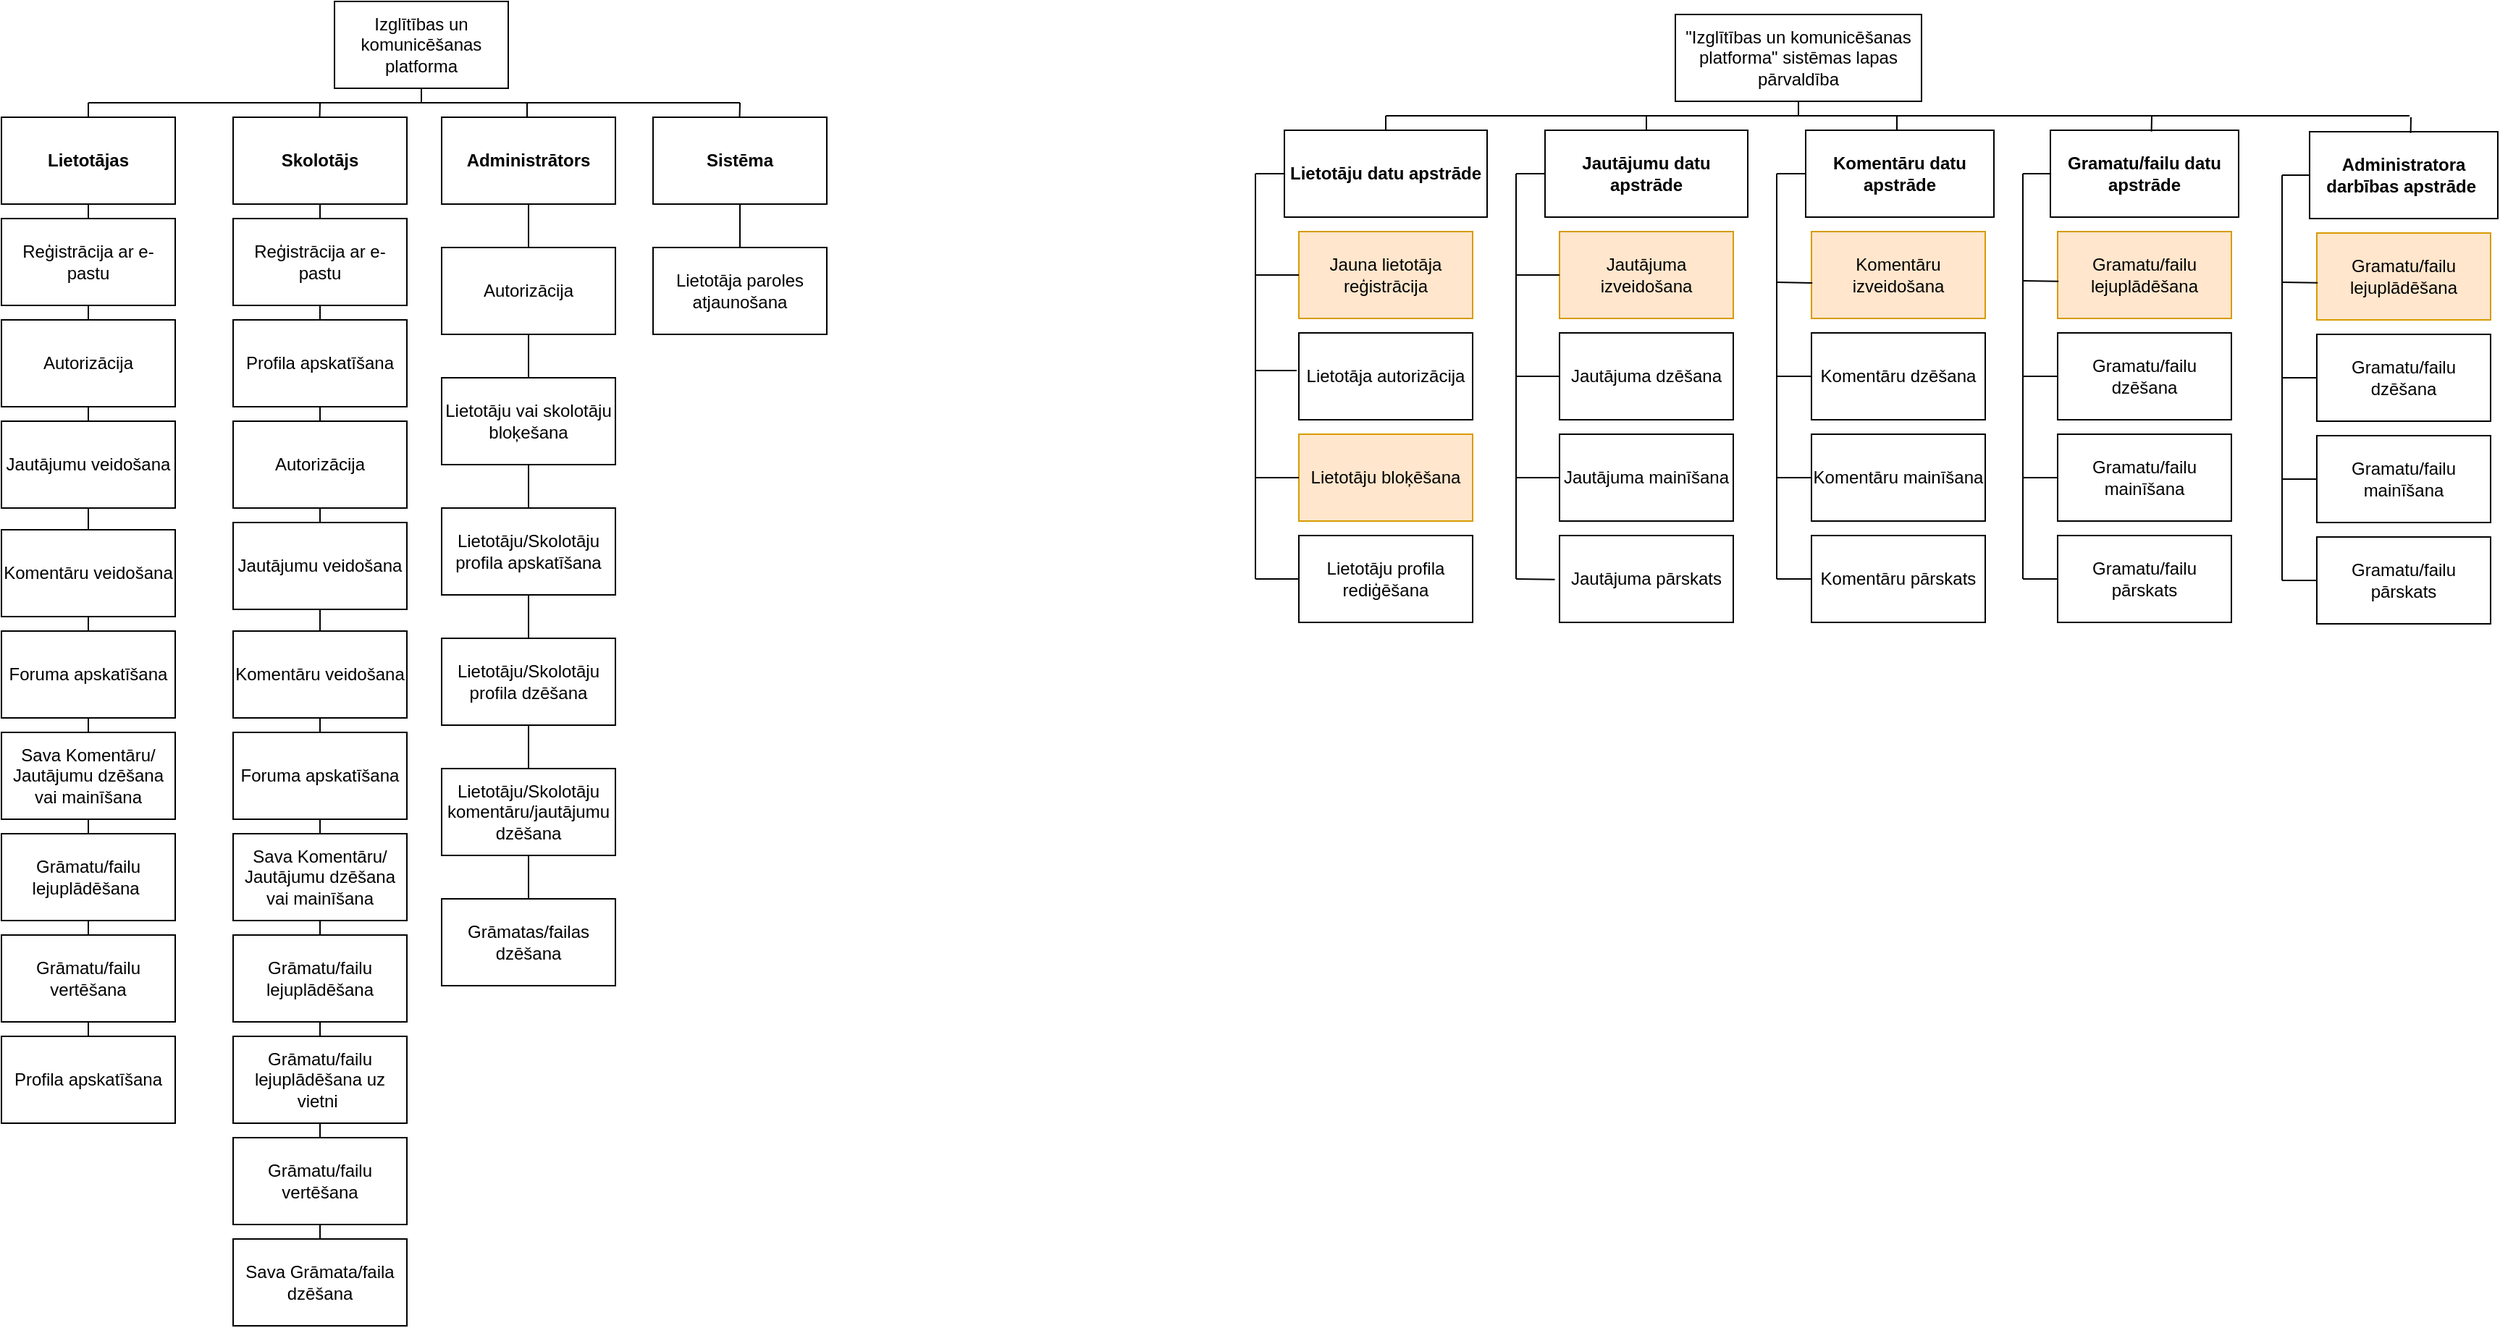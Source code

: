 <mxfile version="24.4.8" type="github">
  <diagram name="Страница — 1" id="7GDDD2YCe5ZTX53e23Cu">
    <mxGraphModel dx="1633" dy="758" grid="0" gridSize="10" guides="1" tooltips="1" connect="1" arrows="1" fold="1" page="1" pageScale="1" pageWidth="827" pageHeight="1169" math="0" shadow="0">
      <root>
        <mxCell id="0" />
        <mxCell id="1" parent="0" />
        <mxCell id="TRxBmE7X3QAa20zUCKPi-1" value="Izglītības un komunicēšanas platforma" style="rounded=0;whiteSpace=wrap;html=1;" parent="1" vertex="1">
          <mxGeometry x="280" y="100" width="120" height="60" as="geometry" />
        </mxCell>
        <mxCell id="TRxBmE7X3QAa20zUCKPi-2" value="&lt;b&gt;Lietotājas&lt;/b&gt;" style="rounded=0;whiteSpace=wrap;html=1;" parent="1" vertex="1">
          <mxGeometry x="50" y="180" width="120" height="60" as="geometry" />
        </mxCell>
        <mxCell id="TRxBmE7X3QAa20zUCKPi-3" value="&lt;b&gt;Skolotājs&lt;/b&gt;" style="rounded=0;whiteSpace=wrap;html=1;" parent="1" vertex="1">
          <mxGeometry x="210" y="180" width="120" height="60" as="geometry" />
        </mxCell>
        <mxCell id="TRxBmE7X3QAa20zUCKPi-4" value="&lt;b&gt;Administrātors&lt;/b&gt;" style="rounded=0;whiteSpace=wrap;html=1;" parent="1" vertex="1">
          <mxGeometry x="354" y="180" width="120" height="60" as="geometry" />
        </mxCell>
        <mxCell id="TRxBmE7X3QAa20zUCKPi-6" value="" style="endArrow=none;html=1;rounded=0;" parent="1" edge="1">
          <mxGeometry width="50" height="50" relative="1" as="geometry">
            <mxPoint x="110" y="170" as="sourcePoint" />
            <mxPoint x="560" y="170" as="targetPoint" />
          </mxGeometry>
        </mxCell>
        <mxCell id="TRxBmE7X3QAa20zUCKPi-7" value="&lt;b&gt;Sistēma&lt;/b&gt;" style="rounded=0;whiteSpace=wrap;html=1;" parent="1" vertex="1">
          <mxGeometry x="500" y="180" width="120" height="60" as="geometry" />
        </mxCell>
        <mxCell id="TRxBmE7X3QAa20zUCKPi-9" value="" style="endArrow=none;html=1;rounded=0;exitX=0.5;exitY=1;exitDx=0;exitDy=0;" parent="1" source="TRxBmE7X3QAa20zUCKPi-1" edge="1">
          <mxGeometry width="50" height="50" relative="1" as="geometry">
            <mxPoint x="430" y="80" as="sourcePoint" />
            <mxPoint x="340" y="170" as="targetPoint" />
          </mxGeometry>
        </mxCell>
        <mxCell id="TRxBmE7X3QAa20zUCKPi-10" value="" style="endArrow=none;html=1;rounded=0;exitX=0.5;exitY=0;exitDx=0;exitDy=0;" parent="1" source="TRxBmE7X3QAa20zUCKPi-2" edge="1">
          <mxGeometry width="50" height="50" relative="1" as="geometry">
            <mxPoint x="350" y="140" as="sourcePoint" />
            <mxPoint x="110" y="170" as="targetPoint" />
          </mxGeometry>
        </mxCell>
        <mxCell id="TRxBmE7X3QAa20zUCKPi-11" value="" style="endArrow=none;html=1;rounded=0;exitX=0.5;exitY=0;exitDx=0;exitDy=0;" parent="1" edge="1">
          <mxGeometry width="50" height="50" relative="1" as="geometry">
            <mxPoint x="413" y="180" as="sourcePoint" />
            <mxPoint x="413" y="170" as="targetPoint" />
          </mxGeometry>
        </mxCell>
        <mxCell id="TRxBmE7X3QAa20zUCKPi-12" value="" style="endArrow=none;html=1;rounded=0;exitX=0.5;exitY=0;exitDx=0;exitDy=0;" parent="1" edge="1">
          <mxGeometry width="50" height="50" relative="1" as="geometry">
            <mxPoint x="269.76" y="180" as="sourcePoint" />
            <mxPoint x="270" y="170" as="targetPoint" />
          </mxGeometry>
        </mxCell>
        <mxCell id="TRxBmE7X3QAa20zUCKPi-13" value="" style="endArrow=none;html=1;rounded=0;exitX=0.5;exitY=0;exitDx=0;exitDy=0;" parent="1" edge="1">
          <mxGeometry width="50" height="50" relative="1" as="geometry">
            <mxPoint x="559.76" y="180" as="sourcePoint" />
            <mxPoint x="560" y="170" as="targetPoint" />
          </mxGeometry>
        </mxCell>
        <mxCell id="TRxBmE7X3QAa20zUCKPi-14" value="Reģistrācija ar e-pastu" style="rounded=0;whiteSpace=wrap;html=1;" parent="1" vertex="1">
          <mxGeometry x="50" y="250" width="120" height="60" as="geometry" />
        </mxCell>
        <mxCell id="TRxBmE7X3QAa20zUCKPi-15" value="" style="endArrow=none;html=1;rounded=0;exitX=0.5;exitY=0;exitDx=0;exitDy=0;" parent="1" source="TRxBmE7X3QAa20zUCKPi-14" edge="1">
          <mxGeometry width="50" height="50" relative="1" as="geometry">
            <mxPoint x="350" y="230" as="sourcePoint" />
            <mxPoint x="110" y="240" as="targetPoint" />
          </mxGeometry>
        </mxCell>
        <mxCell id="TRxBmE7X3QAa20zUCKPi-16" value="Autorizācija" style="rounded=0;whiteSpace=wrap;html=1;" parent="1" vertex="1">
          <mxGeometry x="50" y="320" width="120" height="60" as="geometry" />
        </mxCell>
        <mxCell id="TRxBmE7X3QAa20zUCKPi-17" value="" style="endArrow=none;html=1;rounded=0;exitX=0.5;exitY=0;exitDx=0;exitDy=0;" parent="1" source="TRxBmE7X3QAa20zUCKPi-16" edge="1">
          <mxGeometry width="50" height="50" relative="1" as="geometry">
            <mxPoint x="350" y="300" as="sourcePoint" />
            <mxPoint x="110" y="310" as="targetPoint" />
          </mxGeometry>
        </mxCell>
        <mxCell id="TRxBmE7X3QAa20zUCKPi-18" value="Jautājumu veidošana" style="rounded=0;whiteSpace=wrap;html=1;" parent="1" vertex="1">
          <mxGeometry x="50" y="390" width="120" height="60" as="geometry" />
        </mxCell>
        <mxCell id="TRxBmE7X3QAa20zUCKPi-19" value="" style="endArrow=none;html=1;rounded=0;exitX=0.5;exitY=0;exitDx=0;exitDy=0;" parent="1" source="TRxBmE7X3QAa20zUCKPi-18" edge="1">
          <mxGeometry width="50" height="50" relative="1" as="geometry">
            <mxPoint x="350" y="370" as="sourcePoint" />
            <mxPoint x="110" y="380" as="targetPoint" />
          </mxGeometry>
        </mxCell>
        <mxCell id="TRxBmE7X3QAa20zUCKPi-20" value="Reģistrācija ar e-pastu" style="rounded=0;whiteSpace=wrap;html=1;" parent="1" vertex="1">
          <mxGeometry x="210" y="250" width="120" height="60" as="geometry" />
        </mxCell>
        <mxCell id="TRxBmE7X3QAa20zUCKPi-21" value="" style="endArrow=none;html=1;rounded=0;exitX=0.5;exitY=0;exitDx=0;exitDy=0;" parent="1" source="TRxBmE7X3QAa20zUCKPi-20" edge="1">
          <mxGeometry width="50" height="50" relative="1" as="geometry">
            <mxPoint x="510" y="230" as="sourcePoint" />
            <mxPoint x="270" y="240" as="targetPoint" />
          </mxGeometry>
        </mxCell>
        <mxCell id="TRxBmE7X3QAa20zUCKPi-22" value="Profila apskatīšana" style="rounded=0;whiteSpace=wrap;html=1;" parent="1" vertex="1">
          <mxGeometry x="210" y="320" width="120" height="60" as="geometry" />
        </mxCell>
        <mxCell id="TRxBmE7X3QAa20zUCKPi-23" value="" style="endArrow=none;html=1;rounded=0;exitX=0.5;exitY=0;exitDx=0;exitDy=0;" parent="1" source="TRxBmE7X3QAa20zUCKPi-22" edge="1">
          <mxGeometry width="50" height="50" relative="1" as="geometry">
            <mxPoint x="510" y="300" as="sourcePoint" />
            <mxPoint x="270" y="310" as="targetPoint" />
          </mxGeometry>
        </mxCell>
        <mxCell id="TRxBmE7X3QAa20zUCKPi-26" value="Autorizācija" style="rounded=0;whiteSpace=wrap;html=1;" parent="1" vertex="1">
          <mxGeometry x="210" y="390" width="120" height="60" as="geometry" />
        </mxCell>
        <mxCell id="TRxBmE7X3QAa20zUCKPi-27" value="" style="endArrow=none;html=1;rounded=0;exitX=0.5;exitY=0;exitDx=0;exitDy=0;" parent="1" source="TRxBmE7X3QAa20zUCKPi-26" edge="1">
          <mxGeometry width="50" height="50" relative="1" as="geometry">
            <mxPoint x="510" y="370" as="sourcePoint" />
            <mxPoint x="270" y="380" as="targetPoint" />
          </mxGeometry>
        </mxCell>
        <mxCell id="TRxBmE7X3QAa20zUCKPi-28" value="Lietotāju vai skolotāju bloķešana" style="rounded=0;whiteSpace=wrap;html=1;" parent="1" vertex="1">
          <mxGeometry x="354" y="360" width="120" height="60" as="geometry" />
        </mxCell>
        <mxCell id="TRxBmE7X3QAa20zUCKPi-29" value="" style="endArrow=none;html=1;rounded=0;exitX=0.5;exitY=0;exitDx=0;exitDy=0;" parent="1" source="TRxBmE7X3QAa20zUCKPi-28" edge="1">
          <mxGeometry width="50" height="50" relative="1" as="geometry">
            <mxPoint x="654" y="320" as="sourcePoint" />
            <mxPoint x="414" y="330" as="targetPoint" />
          </mxGeometry>
        </mxCell>
        <mxCell id="TRxBmE7X3QAa20zUCKPi-30" value="Autorizācija" style="rounded=0;whiteSpace=wrap;html=1;" parent="1" vertex="1">
          <mxGeometry x="354" y="270" width="120" height="60" as="geometry" />
        </mxCell>
        <mxCell id="TRxBmE7X3QAa20zUCKPi-31" value="" style="endArrow=none;html=1;rounded=0;exitX=0.5;exitY=0;exitDx=0;exitDy=0;" parent="1" source="TRxBmE7X3QAa20zUCKPi-30" edge="1">
          <mxGeometry width="50" height="50" relative="1" as="geometry">
            <mxPoint x="654" y="230" as="sourcePoint" />
            <mxPoint x="414" y="240" as="targetPoint" />
          </mxGeometry>
        </mxCell>
        <mxCell id="TRxBmE7X3QAa20zUCKPi-32" value="Lietotāju/Skolotāju profila apskatīšana" style="rounded=0;whiteSpace=wrap;html=1;" parent="1" vertex="1">
          <mxGeometry x="354" y="450" width="120" height="60" as="geometry" />
        </mxCell>
        <mxCell id="TRxBmE7X3QAa20zUCKPi-33" value="" style="endArrow=none;html=1;rounded=0;exitX=0.5;exitY=0;exitDx=0;exitDy=0;" parent="1" source="TRxBmE7X3QAa20zUCKPi-32" edge="1">
          <mxGeometry width="50" height="50" relative="1" as="geometry">
            <mxPoint x="654" y="410" as="sourcePoint" />
            <mxPoint x="414" y="420" as="targetPoint" />
          </mxGeometry>
        </mxCell>
        <mxCell id="TRxBmE7X3QAa20zUCKPi-34" value="Lietotāja paroles atjaunošana" style="rounded=0;whiteSpace=wrap;html=1;" parent="1" vertex="1">
          <mxGeometry x="500" y="270" width="120" height="60" as="geometry" />
        </mxCell>
        <mxCell id="TRxBmE7X3QAa20zUCKPi-35" value="" style="endArrow=none;html=1;rounded=0;exitX=0.5;exitY=0;exitDx=0;exitDy=0;" parent="1" source="TRxBmE7X3QAa20zUCKPi-34" edge="1">
          <mxGeometry width="50" height="50" relative="1" as="geometry">
            <mxPoint x="800" y="230" as="sourcePoint" />
            <mxPoint x="560" y="240" as="targetPoint" />
          </mxGeometry>
        </mxCell>
        <mxCell id="TRxBmE7X3QAa20zUCKPi-42" value="Komentāru veidošana" style="rounded=0;whiteSpace=wrap;html=1;" parent="1" vertex="1">
          <mxGeometry x="50" y="465" width="120" height="60" as="geometry" />
        </mxCell>
        <mxCell id="TRxBmE7X3QAa20zUCKPi-43" value="" style="endArrow=none;html=1;rounded=0;exitX=0.5;exitY=0;exitDx=0;exitDy=0;" parent="1" source="TRxBmE7X3QAa20zUCKPi-42" edge="1">
          <mxGeometry width="50" height="50" relative="1" as="geometry">
            <mxPoint x="350" y="440" as="sourcePoint" />
            <mxPoint x="110" y="450" as="targetPoint" />
          </mxGeometry>
        </mxCell>
        <mxCell id="TRxBmE7X3QAa20zUCKPi-44" value="Foruma apskatīšana" style="rounded=0;whiteSpace=wrap;html=1;" parent="1" vertex="1">
          <mxGeometry x="50" y="535" width="120" height="60" as="geometry" />
        </mxCell>
        <mxCell id="TRxBmE7X3QAa20zUCKPi-45" value="" style="endArrow=none;html=1;rounded=0;exitX=0.5;exitY=0;exitDx=0;exitDy=0;" parent="1" source="TRxBmE7X3QAa20zUCKPi-44" edge="1">
          <mxGeometry width="50" height="50" relative="1" as="geometry">
            <mxPoint x="350" y="515" as="sourcePoint" />
            <mxPoint x="110" y="525" as="targetPoint" />
          </mxGeometry>
        </mxCell>
        <mxCell id="TRxBmE7X3QAa20zUCKPi-46" value="Sava Komentāru/ Jautājumu dzēšana vai mainīšana" style="rounded=0;whiteSpace=wrap;html=1;" parent="1" vertex="1">
          <mxGeometry x="50" y="605" width="120" height="60" as="geometry" />
        </mxCell>
        <mxCell id="TRxBmE7X3QAa20zUCKPi-47" value="" style="endArrow=none;html=1;rounded=0;exitX=0.5;exitY=0;exitDx=0;exitDy=0;" parent="1" source="TRxBmE7X3QAa20zUCKPi-46" edge="1">
          <mxGeometry width="50" height="50" relative="1" as="geometry">
            <mxPoint x="350" y="585" as="sourcePoint" />
            <mxPoint x="110" y="595" as="targetPoint" />
          </mxGeometry>
        </mxCell>
        <mxCell id="TRxBmE7X3QAa20zUCKPi-50" value="Grāmatu/failu lejuplādēšana&amp;nbsp;" style="rounded=0;whiteSpace=wrap;html=1;" parent="1" vertex="1">
          <mxGeometry x="50" y="675" width="120" height="60" as="geometry" />
        </mxCell>
        <mxCell id="TRxBmE7X3QAa20zUCKPi-51" value="" style="endArrow=none;html=1;rounded=0;exitX=0.5;exitY=0;exitDx=0;exitDy=0;" parent="1" source="TRxBmE7X3QAa20zUCKPi-50" edge="1">
          <mxGeometry width="50" height="50" relative="1" as="geometry">
            <mxPoint x="350" y="655" as="sourcePoint" />
            <mxPoint x="110" y="665" as="targetPoint" />
          </mxGeometry>
        </mxCell>
        <mxCell id="TRxBmE7X3QAa20zUCKPi-52" value="Grāmatu/failu vertēšana" style="rounded=0;whiteSpace=wrap;html=1;" parent="1" vertex="1">
          <mxGeometry x="50" y="745" width="120" height="60" as="geometry" />
        </mxCell>
        <mxCell id="TRxBmE7X3QAa20zUCKPi-53" value="" style="endArrow=none;html=1;rounded=0;exitX=0.5;exitY=0;exitDx=0;exitDy=0;" parent="1" source="TRxBmE7X3QAa20zUCKPi-52" edge="1">
          <mxGeometry width="50" height="50" relative="1" as="geometry">
            <mxPoint x="350" y="725" as="sourcePoint" />
            <mxPoint x="110" y="735" as="targetPoint" />
          </mxGeometry>
        </mxCell>
        <mxCell id="TRxBmE7X3QAa20zUCKPi-54" value="Profila apskatīšana" style="rounded=0;whiteSpace=wrap;html=1;" parent="1" vertex="1">
          <mxGeometry x="50" y="815" width="120" height="60" as="geometry" />
        </mxCell>
        <mxCell id="TRxBmE7X3QAa20zUCKPi-55" value="" style="endArrow=none;html=1;rounded=0;exitX=0.5;exitY=0;exitDx=0;exitDy=0;" parent="1" source="TRxBmE7X3QAa20zUCKPi-54" edge="1">
          <mxGeometry width="50" height="50" relative="1" as="geometry">
            <mxPoint x="350" y="795" as="sourcePoint" />
            <mxPoint x="110" y="805" as="targetPoint" />
          </mxGeometry>
        </mxCell>
        <mxCell id="TRxBmE7X3QAa20zUCKPi-58" value="Jautājumu veidošana" style="rounded=0;whiteSpace=wrap;html=1;" parent="1" vertex="1">
          <mxGeometry x="210" y="460" width="120" height="60" as="geometry" />
        </mxCell>
        <mxCell id="TRxBmE7X3QAa20zUCKPi-59" value="" style="endArrow=none;html=1;rounded=0;exitX=0.5;exitY=0;exitDx=0;exitDy=0;" parent="1" source="TRxBmE7X3QAa20zUCKPi-58" edge="1">
          <mxGeometry width="50" height="50" relative="1" as="geometry">
            <mxPoint x="510" y="440" as="sourcePoint" />
            <mxPoint x="270" y="450" as="targetPoint" />
          </mxGeometry>
        </mxCell>
        <mxCell id="TRxBmE7X3QAa20zUCKPi-60" value="Komentāru veidošana" style="rounded=0;whiteSpace=wrap;html=1;" parent="1" vertex="1">
          <mxGeometry x="210" y="535" width="120" height="60" as="geometry" />
        </mxCell>
        <mxCell id="TRxBmE7X3QAa20zUCKPi-61" value="" style="endArrow=none;html=1;rounded=0;exitX=0.5;exitY=0;exitDx=0;exitDy=0;" parent="1" source="TRxBmE7X3QAa20zUCKPi-60" edge="1">
          <mxGeometry width="50" height="50" relative="1" as="geometry">
            <mxPoint x="510" y="510" as="sourcePoint" />
            <mxPoint x="270" y="520" as="targetPoint" />
          </mxGeometry>
        </mxCell>
        <mxCell id="TRxBmE7X3QAa20zUCKPi-62" value="Foruma apskatīšana" style="rounded=0;whiteSpace=wrap;html=1;" parent="1" vertex="1">
          <mxGeometry x="210" y="605" width="120" height="60" as="geometry" />
        </mxCell>
        <mxCell id="TRxBmE7X3QAa20zUCKPi-63" value="" style="endArrow=none;html=1;rounded=0;exitX=0.5;exitY=0;exitDx=0;exitDy=0;" parent="1" source="TRxBmE7X3QAa20zUCKPi-62" edge="1">
          <mxGeometry width="50" height="50" relative="1" as="geometry">
            <mxPoint x="510" y="585" as="sourcePoint" />
            <mxPoint x="270" y="595" as="targetPoint" />
          </mxGeometry>
        </mxCell>
        <mxCell id="TRxBmE7X3QAa20zUCKPi-64" value="Sava Komentāru/ Jautājumu dzēšana vai mainīšana" style="rounded=0;whiteSpace=wrap;html=1;" parent="1" vertex="1">
          <mxGeometry x="210" y="675" width="120" height="60" as="geometry" />
        </mxCell>
        <mxCell id="TRxBmE7X3QAa20zUCKPi-65" value="" style="endArrow=none;html=1;rounded=0;exitX=0.5;exitY=0;exitDx=0;exitDy=0;" parent="1" source="TRxBmE7X3QAa20zUCKPi-64" edge="1">
          <mxGeometry width="50" height="50" relative="1" as="geometry">
            <mxPoint x="510" y="655" as="sourcePoint" />
            <mxPoint x="270" y="665" as="targetPoint" />
          </mxGeometry>
        </mxCell>
        <mxCell id="TRxBmE7X3QAa20zUCKPi-66" value="Grāmatu/failu lejuplādēšana uz vietni&amp;nbsp;" style="rounded=0;whiteSpace=wrap;html=1;" parent="1" vertex="1">
          <mxGeometry x="210" y="815" width="120" height="60" as="geometry" />
        </mxCell>
        <mxCell id="TRxBmE7X3QAa20zUCKPi-67" value="" style="endArrow=none;html=1;rounded=0;exitX=0.5;exitY=0;exitDx=0;exitDy=0;" parent="1" source="TRxBmE7X3QAa20zUCKPi-66" edge="1">
          <mxGeometry width="50" height="50" relative="1" as="geometry">
            <mxPoint x="510" y="795" as="sourcePoint" />
            <mxPoint x="270" y="805" as="targetPoint" />
          </mxGeometry>
        </mxCell>
        <mxCell id="TRxBmE7X3QAa20zUCKPi-68" value="Grāmatu/failu vertēšana" style="rounded=0;whiteSpace=wrap;html=1;" parent="1" vertex="1">
          <mxGeometry x="210" y="885" width="120" height="60" as="geometry" />
        </mxCell>
        <mxCell id="TRxBmE7X3QAa20zUCKPi-69" value="" style="endArrow=none;html=1;rounded=0;exitX=0.5;exitY=0;exitDx=0;exitDy=0;" parent="1" source="TRxBmE7X3QAa20zUCKPi-68" edge="1">
          <mxGeometry width="50" height="50" relative="1" as="geometry">
            <mxPoint x="510" y="865" as="sourcePoint" />
            <mxPoint x="270" y="875" as="targetPoint" />
          </mxGeometry>
        </mxCell>
        <mxCell id="TRxBmE7X3QAa20zUCKPi-72" value="Grāmatu/failu lejuplādēšana" style="rounded=0;whiteSpace=wrap;html=1;" parent="1" vertex="1">
          <mxGeometry x="210" y="745" width="120" height="60" as="geometry" />
        </mxCell>
        <mxCell id="TRxBmE7X3QAa20zUCKPi-73" value="" style="endArrow=none;html=1;rounded=0;exitX=0.5;exitY=0;exitDx=0;exitDy=0;" parent="1" source="TRxBmE7X3QAa20zUCKPi-72" edge="1">
          <mxGeometry width="50" height="50" relative="1" as="geometry">
            <mxPoint x="510" y="725" as="sourcePoint" />
            <mxPoint x="270" y="735" as="targetPoint" />
          </mxGeometry>
        </mxCell>
        <mxCell id="TRxBmE7X3QAa20zUCKPi-74" value="Lietotāju/Skolotāju profila dzēšana" style="rounded=0;whiteSpace=wrap;html=1;" parent="1" vertex="1">
          <mxGeometry x="354" y="540" width="120" height="60" as="geometry" />
        </mxCell>
        <mxCell id="TRxBmE7X3QAa20zUCKPi-75" value="" style="endArrow=none;html=1;rounded=0;exitX=0.5;exitY=0;exitDx=0;exitDy=0;" parent="1" source="TRxBmE7X3QAa20zUCKPi-74" edge="1">
          <mxGeometry width="50" height="50" relative="1" as="geometry">
            <mxPoint x="654" y="500" as="sourcePoint" />
            <mxPoint x="414" y="510" as="targetPoint" />
          </mxGeometry>
        </mxCell>
        <mxCell id="TRxBmE7X3QAa20zUCKPi-76" value="Lietotāju/Skolotāju komentāru/jautājumu dzēšana" style="rounded=0;whiteSpace=wrap;html=1;" parent="1" vertex="1">
          <mxGeometry x="354" y="630" width="120" height="60" as="geometry" />
        </mxCell>
        <mxCell id="TRxBmE7X3QAa20zUCKPi-77" value="" style="endArrow=none;html=1;rounded=0;exitX=0.5;exitY=0;exitDx=0;exitDy=0;" parent="1" source="TRxBmE7X3QAa20zUCKPi-76" edge="1">
          <mxGeometry width="50" height="50" relative="1" as="geometry">
            <mxPoint x="654" y="590" as="sourcePoint" />
            <mxPoint x="414" y="600" as="targetPoint" />
          </mxGeometry>
        </mxCell>
        <mxCell id="TRxBmE7X3QAa20zUCKPi-80" value="Grāmatas/failas dzēšana" style="rounded=0;whiteSpace=wrap;html=1;" parent="1" vertex="1">
          <mxGeometry x="354" y="720" width="120" height="60" as="geometry" />
        </mxCell>
        <mxCell id="TRxBmE7X3QAa20zUCKPi-81" value="" style="endArrow=none;html=1;rounded=0;exitX=0.5;exitY=0;exitDx=0;exitDy=0;" parent="1" source="TRxBmE7X3QAa20zUCKPi-80" edge="1">
          <mxGeometry width="50" height="50" relative="1" as="geometry">
            <mxPoint x="654" y="680" as="sourcePoint" />
            <mxPoint x="414" y="690" as="targetPoint" />
          </mxGeometry>
        </mxCell>
        <mxCell id="TRxBmE7X3QAa20zUCKPi-82" value="Sava Grāmata/faila dzēšana" style="rounded=0;whiteSpace=wrap;html=1;" parent="1" vertex="1">
          <mxGeometry x="210" y="955" width="120" height="60" as="geometry" />
        </mxCell>
        <mxCell id="TRxBmE7X3QAa20zUCKPi-83" value="" style="endArrow=none;html=1;rounded=0;exitX=0.5;exitY=0;exitDx=0;exitDy=0;" parent="1" source="TRxBmE7X3QAa20zUCKPi-82" edge="1">
          <mxGeometry width="50" height="50" relative="1" as="geometry">
            <mxPoint x="510" y="935" as="sourcePoint" />
            <mxPoint x="270" y="945" as="targetPoint" />
          </mxGeometry>
        </mxCell>
        <mxCell id="TRxBmE7X3QAa20zUCKPi-84" value="&quot;Izglītības un komunicēšanas platforma&quot; sistēmas lapas pārvaldība" style="rounded=0;whiteSpace=wrap;html=1;" parent="1" vertex="1">
          <mxGeometry x="1206" y="109" width="170" height="60" as="geometry" />
        </mxCell>
        <mxCell id="TRxBmE7X3QAa20zUCKPi-85" value="&lt;b&gt;Lietotāju datu apstrāde&lt;/b&gt;" style="rounded=0;whiteSpace=wrap;html=1;" parent="1" vertex="1">
          <mxGeometry x="936" y="189" width="140" height="60" as="geometry" />
        </mxCell>
        <mxCell id="TRxBmE7X3QAa20zUCKPi-86" value="&lt;b&gt;Jautājumu datu apstrāde&lt;/b&gt;" style="rounded=0;whiteSpace=wrap;html=1;" parent="1" vertex="1">
          <mxGeometry x="1116" y="189" width="140" height="60" as="geometry" />
        </mxCell>
        <mxCell id="TRxBmE7X3QAa20zUCKPi-87" value="&lt;b style=&quot;border-color: var(--border-color);&quot;&gt;Komentāru datu apstrāde&lt;/b&gt;" style="rounded=0;whiteSpace=wrap;html=1;" parent="1" vertex="1">
          <mxGeometry x="1296" y="189" width="130" height="60" as="geometry" />
        </mxCell>
        <mxCell id="TRxBmE7X3QAa20zUCKPi-88" value="" style="endArrow=none;html=1;rounded=0;" parent="1" edge="1">
          <mxGeometry width="50" height="50" relative="1" as="geometry">
            <mxPoint x="1006" y="179" as="sourcePoint" />
            <mxPoint x="1713" y="179" as="targetPoint" />
          </mxGeometry>
        </mxCell>
        <mxCell id="TRxBmE7X3QAa20zUCKPi-89" value="&lt;b&gt;Gramatu/failu datu apstrāde&lt;/b&gt;" style="rounded=0;whiteSpace=wrap;html=1;" parent="1" vertex="1">
          <mxGeometry x="1465" y="189" width="130" height="60" as="geometry" />
        </mxCell>
        <mxCell id="TRxBmE7X3QAa20zUCKPi-90" value="" style="endArrow=none;html=1;rounded=0;" parent="1" edge="1">
          <mxGeometry width="50" height="50" relative="1" as="geometry">
            <mxPoint x="1291" y="169" as="sourcePoint" />
            <mxPoint x="1291" y="179" as="targetPoint" />
          </mxGeometry>
        </mxCell>
        <mxCell id="TRxBmE7X3QAa20zUCKPi-91" value="" style="endArrow=none;html=1;rounded=0;exitX=0.5;exitY=0;exitDx=0;exitDy=0;" parent="1" source="TRxBmE7X3QAa20zUCKPi-85" edge="1">
          <mxGeometry width="50" height="50" relative="1" as="geometry">
            <mxPoint x="1296" y="149" as="sourcePoint" />
            <mxPoint x="1006" y="179" as="targetPoint" />
          </mxGeometry>
        </mxCell>
        <mxCell id="TRxBmE7X3QAa20zUCKPi-92" value="" style="endArrow=none;html=1;rounded=0;exitX=0.5;exitY=0;exitDx=0;exitDy=0;" parent="1" edge="1">
          <mxGeometry width="50" height="50" relative="1" as="geometry">
            <mxPoint x="1359" y="189" as="sourcePoint" />
            <mxPoint x="1359" y="179" as="targetPoint" />
          </mxGeometry>
        </mxCell>
        <mxCell id="TRxBmE7X3QAa20zUCKPi-93" value="" style="endArrow=none;html=1;rounded=0;" parent="1" source="TRxBmE7X3QAa20zUCKPi-86" edge="1">
          <mxGeometry width="50" height="50" relative="1" as="geometry">
            <mxPoint x="1215.76" y="189" as="sourcePoint" />
            <mxPoint x="1186" y="179" as="targetPoint" />
          </mxGeometry>
        </mxCell>
        <mxCell id="TRxBmE7X3QAa20zUCKPi-94" value="" style="endArrow=none;html=1;rounded=0;exitX=0.537;exitY=0.015;exitDx=0;exitDy=0;exitPerimeter=0;" parent="1" source="TRxBmE7X3QAa20zUCKPi-89" edge="1">
          <mxGeometry width="50" height="50" relative="1" as="geometry">
            <mxPoint x="1505.76" y="189" as="sourcePoint" />
            <mxPoint x="1535" y="179" as="targetPoint" />
          </mxGeometry>
        </mxCell>
        <mxCell id="TRxBmE7X3QAa20zUCKPi-99" value="Jauna lietotāja reģistrācija" style="rounded=0;whiteSpace=wrap;html=1;fillColor=#ffe6cc;strokeColor=#d79b00;" parent="1" vertex="1">
          <mxGeometry x="946" y="259" width="120" height="60" as="geometry" />
        </mxCell>
        <mxCell id="TRxBmE7X3QAa20zUCKPi-100" value="Lietotāja autorizācija" style="rounded=0;whiteSpace=wrap;html=1;" parent="1" vertex="1">
          <mxGeometry x="946" y="329" width="120" height="60" as="geometry" />
        </mxCell>
        <mxCell id="TRxBmE7X3QAa20zUCKPi-101" value="Lietotāju bloķēšana" style="rounded=0;whiteSpace=wrap;html=1;fillColor=#ffe6cc;strokeColor=#d79b00;" parent="1" vertex="1">
          <mxGeometry x="946" y="399" width="120" height="60" as="geometry" />
        </mxCell>
        <mxCell id="TRxBmE7X3QAa20zUCKPi-102" value="Lietotāju profila rediģēšana" style="rounded=0;whiteSpace=wrap;html=1;" parent="1" vertex="1">
          <mxGeometry x="946" y="469" width="120" height="60" as="geometry" />
        </mxCell>
        <mxCell id="TRxBmE7X3QAa20zUCKPi-103" value="Jautājuma izveidošana" style="rounded=0;whiteSpace=wrap;html=1;fillColor=#ffe6cc;strokeColor=#d79b00;" parent="1" vertex="1">
          <mxGeometry x="1126" y="259" width="120" height="60" as="geometry" />
        </mxCell>
        <mxCell id="TRxBmE7X3QAa20zUCKPi-104" value="Jautājuma dzēšana" style="rounded=0;whiteSpace=wrap;html=1;" parent="1" vertex="1">
          <mxGeometry x="1126" y="329" width="120" height="60" as="geometry" />
        </mxCell>
        <mxCell id="TRxBmE7X3QAa20zUCKPi-105" value="Jautājuma mainīšana" style="rounded=0;whiteSpace=wrap;html=1;" parent="1" vertex="1">
          <mxGeometry x="1126" y="399" width="120" height="60" as="geometry" />
        </mxCell>
        <mxCell id="TRxBmE7X3QAa20zUCKPi-106" value="Jautājuma pārskats" style="rounded=0;whiteSpace=wrap;html=1;" parent="1" vertex="1">
          <mxGeometry x="1126" y="469" width="120" height="60" as="geometry" />
        </mxCell>
        <mxCell id="TRxBmE7X3QAa20zUCKPi-107" value="Komentāru izveidošana" style="rounded=0;whiteSpace=wrap;html=1;fillColor=#ffe6cc;strokeColor=#d79b00;" parent="1" vertex="1">
          <mxGeometry x="1300" y="259" width="120" height="60" as="geometry" />
        </mxCell>
        <mxCell id="TRxBmE7X3QAa20zUCKPi-108" value="Komentāru dzēšana" style="rounded=0;whiteSpace=wrap;html=1;" parent="1" vertex="1">
          <mxGeometry x="1300" y="329" width="120" height="60" as="geometry" />
        </mxCell>
        <mxCell id="TRxBmE7X3QAa20zUCKPi-109" value="Komentāru mainīšana" style="rounded=0;whiteSpace=wrap;html=1;" parent="1" vertex="1">
          <mxGeometry x="1300" y="399" width="120" height="60" as="geometry" />
        </mxCell>
        <mxCell id="TRxBmE7X3QAa20zUCKPi-110" value="Komentāru pārskats" style="rounded=0;whiteSpace=wrap;html=1;" parent="1" vertex="1">
          <mxGeometry x="1300" y="469" width="120" height="60" as="geometry" />
        </mxCell>
        <mxCell id="TRxBmE7X3QAa20zUCKPi-111" value="Gramatu/failu lejuplādēšana" style="rounded=0;whiteSpace=wrap;html=1;fillColor=#ffe6cc;strokeColor=#d79b00;" parent="1" vertex="1">
          <mxGeometry x="1470" y="259" width="120" height="60" as="geometry" />
        </mxCell>
        <mxCell id="TRxBmE7X3QAa20zUCKPi-112" value="Gramatu/failu dzēšana" style="rounded=0;whiteSpace=wrap;html=1;" parent="1" vertex="1">
          <mxGeometry x="1470" y="329" width="120" height="60" as="geometry" />
        </mxCell>
        <mxCell id="TRxBmE7X3QAa20zUCKPi-113" value="Gramatu/failu mainīšana" style="rounded=0;whiteSpace=wrap;html=1;" parent="1" vertex="1">
          <mxGeometry x="1470" y="399" width="120" height="60" as="geometry" />
        </mxCell>
        <mxCell id="TRxBmE7X3QAa20zUCKPi-114" value="Gramatu/failu pārskats" style="rounded=0;whiteSpace=wrap;html=1;" parent="1" vertex="1">
          <mxGeometry x="1470" y="469" width="120" height="60" as="geometry" />
        </mxCell>
        <mxCell id="TRxBmE7X3QAa20zUCKPi-115" value="" style="endArrow=none;html=1;rounded=0;" parent="1" edge="1">
          <mxGeometry width="50" height="50" relative="1" as="geometry">
            <mxPoint x="916" y="219" as="sourcePoint" />
            <mxPoint x="916" y="499" as="targetPoint" />
          </mxGeometry>
        </mxCell>
        <mxCell id="TRxBmE7X3QAa20zUCKPi-116" value="" style="endArrow=none;html=1;rounded=0;" parent="1" edge="1">
          <mxGeometry width="50" height="50" relative="1" as="geometry">
            <mxPoint x="1096" y="219" as="sourcePoint" />
            <mxPoint x="1096" y="499" as="targetPoint" />
          </mxGeometry>
        </mxCell>
        <mxCell id="TRxBmE7X3QAa20zUCKPi-117" value="" style="endArrow=none;html=1;rounded=0;" parent="1" edge="1">
          <mxGeometry width="50" height="50" relative="1" as="geometry">
            <mxPoint x="1276" y="219" as="sourcePoint" />
            <mxPoint x="1276" y="499" as="targetPoint" />
          </mxGeometry>
        </mxCell>
        <mxCell id="TRxBmE7X3QAa20zUCKPi-118" value="" style="endArrow=none;html=1;rounded=0;" parent="1" edge="1">
          <mxGeometry width="50" height="50" relative="1" as="geometry">
            <mxPoint x="1446" y="219" as="sourcePoint" />
            <mxPoint x="1446" y="499" as="targetPoint" />
          </mxGeometry>
        </mxCell>
        <mxCell id="TRxBmE7X3QAa20zUCKPi-120" value="" style="endArrow=none;html=1;rounded=0;entryX=0;entryY=0.5;entryDx=0;entryDy=0;" parent="1" target="TRxBmE7X3QAa20zUCKPi-85" edge="1">
          <mxGeometry width="50" height="50" relative="1" as="geometry">
            <mxPoint x="916" y="219" as="sourcePoint" />
            <mxPoint x="866" y="519" as="targetPoint" />
          </mxGeometry>
        </mxCell>
        <mxCell id="TRxBmE7X3QAa20zUCKPi-121" value="" style="endArrow=none;html=1;rounded=0;entryX=0;entryY=0.5;entryDx=0;entryDy=0;" parent="1" target="TRxBmE7X3QAa20zUCKPi-99" edge="1">
          <mxGeometry width="50" height="50" relative="1" as="geometry">
            <mxPoint x="916" y="289" as="sourcePoint" />
            <mxPoint x="936" y="289" as="targetPoint" />
          </mxGeometry>
        </mxCell>
        <mxCell id="TRxBmE7X3QAa20zUCKPi-122" value="" style="endArrow=none;html=1;rounded=0;entryX=-0.013;entryY=0.433;entryDx=0;entryDy=0;entryPerimeter=0;" parent="1" target="TRxBmE7X3QAa20zUCKPi-100" edge="1">
          <mxGeometry width="50" height="50" relative="1" as="geometry">
            <mxPoint x="916" y="355" as="sourcePoint" />
            <mxPoint x="956" y="299" as="targetPoint" />
          </mxGeometry>
        </mxCell>
        <mxCell id="TRxBmE7X3QAa20zUCKPi-123" value="" style="endArrow=none;html=1;rounded=0;entryX=0;entryY=0.5;entryDx=0;entryDy=0;" parent="1" target="TRxBmE7X3QAa20zUCKPi-101" edge="1">
          <mxGeometry width="50" height="50" relative="1" as="geometry">
            <mxPoint x="916" y="429" as="sourcePoint" />
            <mxPoint x="954" y="365" as="targetPoint" />
          </mxGeometry>
        </mxCell>
        <mxCell id="TRxBmE7X3QAa20zUCKPi-124" value="" style="endArrow=none;html=1;rounded=0;entryX=0;entryY=0.5;entryDx=0;entryDy=0;" parent="1" target="TRxBmE7X3QAa20zUCKPi-102" edge="1">
          <mxGeometry width="50" height="50" relative="1" as="geometry">
            <mxPoint x="916" y="499" as="sourcePoint" />
            <mxPoint x="956" y="439" as="targetPoint" />
          </mxGeometry>
        </mxCell>
        <mxCell id="TRxBmE7X3QAa20zUCKPi-125" value="" style="endArrow=none;html=1;rounded=0;entryX=-0.027;entryY=0.507;entryDx=0;entryDy=0;entryPerimeter=0;" parent="1" target="TRxBmE7X3QAa20zUCKPi-106" edge="1">
          <mxGeometry width="50" height="50" relative="1" as="geometry">
            <mxPoint x="1096" y="499" as="sourcePoint" />
            <mxPoint x="1116" y="509" as="targetPoint" />
          </mxGeometry>
        </mxCell>
        <mxCell id="TRxBmE7X3QAa20zUCKPi-126" value="" style="endArrow=none;html=1;rounded=0;entryX=0;entryY=0.5;entryDx=0;entryDy=0;" parent="1" target="TRxBmE7X3QAa20zUCKPi-105" edge="1">
          <mxGeometry width="50" height="50" relative="1" as="geometry">
            <mxPoint x="1096" y="429" as="sourcePoint" />
            <mxPoint x="1133" y="509" as="targetPoint" />
          </mxGeometry>
        </mxCell>
        <mxCell id="TRxBmE7X3QAa20zUCKPi-127" value="" style="endArrow=none;html=1;rounded=0;entryX=0;entryY=0.5;entryDx=0;entryDy=0;" parent="1" target="TRxBmE7X3QAa20zUCKPi-104" edge="1">
          <mxGeometry width="50" height="50" relative="1" as="geometry">
            <mxPoint x="1096" y="359" as="sourcePoint" />
            <mxPoint x="1136" y="439" as="targetPoint" />
          </mxGeometry>
        </mxCell>
        <mxCell id="TRxBmE7X3QAa20zUCKPi-128" value="" style="endArrow=none;html=1;rounded=0;entryX=0;entryY=0.5;entryDx=0;entryDy=0;" parent="1" target="TRxBmE7X3QAa20zUCKPi-103" edge="1">
          <mxGeometry width="50" height="50" relative="1" as="geometry">
            <mxPoint x="1096" y="289" as="sourcePoint" />
            <mxPoint x="1136" y="369" as="targetPoint" />
          </mxGeometry>
        </mxCell>
        <mxCell id="TRxBmE7X3QAa20zUCKPi-129" value="" style="endArrow=none;html=1;rounded=0;entryX=0;entryY=0.5;entryDx=0;entryDy=0;" parent="1" target="TRxBmE7X3QAa20zUCKPi-86" edge="1">
          <mxGeometry width="50" height="50" relative="1" as="geometry">
            <mxPoint x="1096" y="219" as="sourcePoint" />
            <mxPoint x="1136" y="299" as="targetPoint" />
          </mxGeometry>
        </mxCell>
        <mxCell id="TRxBmE7X3QAa20zUCKPi-130" value="" style="endArrow=none;html=1;rounded=0;entryX=0;entryY=0.5;entryDx=0;entryDy=0;" parent="1" target="TRxBmE7X3QAa20zUCKPi-87" edge="1">
          <mxGeometry width="50" height="50" relative="1" as="geometry">
            <mxPoint x="1276" y="219" as="sourcePoint" />
            <mxPoint x="1126" y="229" as="targetPoint" />
          </mxGeometry>
        </mxCell>
        <mxCell id="TRxBmE7X3QAa20zUCKPi-131" value="" style="endArrow=none;html=1;rounded=0;entryX=0.005;entryY=0.591;entryDx=0;entryDy=0;entryPerimeter=0;" parent="1" target="TRxBmE7X3QAa20zUCKPi-107" edge="1">
          <mxGeometry width="50" height="50" relative="1" as="geometry">
            <mxPoint x="1276" y="294" as="sourcePoint" />
            <mxPoint x="1306" y="229" as="targetPoint" />
          </mxGeometry>
        </mxCell>
        <mxCell id="TRxBmE7X3QAa20zUCKPi-132" value="" style="endArrow=none;html=1;rounded=0;entryX=0;entryY=0.5;entryDx=0;entryDy=0;" parent="1" target="TRxBmE7X3QAa20zUCKPi-108" edge="1">
          <mxGeometry width="50" height="50" relative="1" as="geometry">
            <mxPoint x="1276" y="359" as="sourcePoint" />
            <mxPoint x="1311" y="304" as="targetPoint" />
          </mxGeometry>
        </mxCell>
        <mxCell id="TRxBmE7X3QAa20zUCKPi-133" value="" style="endArrow=none;html=1;rounded=0;entryX=0;entryY=0.5;entryDx=0;entryDy=0;" parent="1" target="TRxBmE7X3QAa20zUCKPi-109" edge="1">
          <mxGeometry width="50" height="50" relative="1" as="geometry">
            <mxPoint x="1276" y="429" as="sourcePoint" />
            <mxPoint x="1310" y="369" as="targetPoint" />
          </mxGeometry>
        </mxCell>
        <mxCell id="TRxBmE7X3QAa20zUCKPi-134" value="" style="endArrow=none;html=1;rounded=0;entryX=0;entryY=0.5;entryDx=0;entryDy=0;" parent="1" target="TRxBmE7X3QAa20zUCKPi-110" edge="1">
          <mxGeometry width="50" height="50" relative="1" as="geometry">
            <mxPoint x="1276" y="499" as="sourcePoint" />
            <mxPoint x="1310" y="439" as="targetPoint" />
          </mxGeometry>
        </mxCell>
        <mxCell id="TRxBmE7X3QAa20zUCKPi-135" value="" style="endArrow=none;html=1;rounded=0;entryX=0;entryY=0.5;entryDx=0;entryDy=0;" parent="1" target="TRxBmE7X3QAa20zUCKPi-114" edge="1">
          <mxGeometry width="50" height="50" relative="1" as="geometry">
            <mxPoint x="1446" y="499" as="sourcePoint" />
            <mxPoint x="1310" y="509" as="targetPoint" />
          </mxGeometry>
        </mxCell>
        <mxCell id="TRxBmE7X3QAa20zUCKPi-137" value="" style="endArrow=none;html=1;rounded=0;entryX=0;entryY=0.5;entryDx=0;entryDy=0;" parent="1" target="TRxBmE7X3QAa20zUCKPi-113" edge="1">
          <mxGeometry width="50" height="50" relative="1" as="geometry">
            <mxPoint x="1446" y="429" as="sourcePoint" />
            <mxPoint x="1480" y="509" as="targetPoint" />
          </mxGeometry>
        </mxCell>
        <mxCell id="TRxBmE7X3QAa20zUCKPi-138" value="" style="endArrow=none;html=1;rounded=0;entryX=0;entryY=0.5;entryDx=0;entryDy=0;" parent="1" target="TRxBmE7X3QAa20zUCKPi-112" edge="1">
          <mxGeometry width="50" height="50" relative="1" as="geometry">
            <mxPoint x="1446" y="359" as="sourcePoint" />
            <mxPoint x="1466" y="359" as="targetPoint" />
          </mxGeometry>
        </mxCell>
        <mxCell id="TRxBmE7X3QAa20zUCKPi-139" value="" style="endArrow=none;html=1;rounded=0;entryX=0.005;entryY=0.572;entryDx=0;entryDy=0;entryPerimeter=0;" parent="1" target="TRxBmE7X3QAa20zUCKPi-111" edge="1">
          <mxGeometry width="50" height="50" relative="1" as="geometry">
            <mxPoint x="1446" y="293" as="sourcePoint" />
            <mxPoint x="1490" y="449" as="targetPoint" />
          </mxGeometry>
        </mxCell>
        <mxCell id="TRxBmE7X3QAa20zUCKPi-140" value="" style="endArrow=none;html=1;rounded=0;entryX=0;entryY=0.5;entryDx=0;entryDy=0;" parent="1" target="TRxBmE7X3QAa20zUCKPi-89" edge="1">
          <mxGeometry width="50" height="50" relative="1" as="geometry">
            <mxPoint x="1446" y="219" as="sourcePoint" />
            <mxPoint x="1481" y="303" as="targetPoint" />
          </mxGeometry>
        </mxCell>
        <mxCell id="VMWbtt-ch1bbMmp7JCth-1" value="&lt;b&gt;Administratora darbības apstrāde&amp;nbsp;&lt;/b&gt;" style="rounded=0;whiteSpace=wrap;html=1;" vertex="1" parent="1">
          <mxGeometry x="1644" y="190" width="130" height="60" as="geometry" />
        </mxCell>
        <mxCell id="VMWbtt-ch1bbMmp7JCth-2" value="" style="endArrow=none;html=1;rounded=0;exitX=0.537;exitY=0.015;exitDx=0;exitDy=0;exitPerimeter=0;" edge="1" parent="1" source="VMWbtt-ch1bbMmp7JCth-1">
          <mxGeometry width="50" height="50" relative="1" as="geometry">
            <mxPoint x="1684.76" y="190" as="sourcePoint" />
            <mxPoint x="1714" y="180" as="targetPoint" />
          </mxGeometry>
        </mxCell>
        <mxCell id="VMWbtt-ch1bbMmp7JCth-3" value="Gramatu/failu lejuplādēšana" style="rounded=0;whiteSpace=wrap;html=1;fillColor=#ffe6cc;strokeColor=#d79b00;" vertex="1" parent="1">
          <mxGeometry x="1649" y="260" width="120" height="60" as="geometry" />
        </mxCell>
        <mxCell id="VMWbtt-ch1bbMmp7JCth-4" value="Gramatu/failu dzēšana" style="rounded=0;whiteSpace=wrap;html=1;" vertex="1" parent="1">
          <mxGeometry x="1649" y="330" width="120" height="60" as="geometry" />
        </mxCell>
        <mxCell id="VMWbtt-ch1bbMmp7JCth-5" value="Gramatu/failu mainīšana" style="rounded=0;whiteSpace=wrap;html=1;" vertex="1" parent="1">
          <mxGeometry x="1649" y="400" width="120" height="60" as="geometry" />
        </mxCell>
        <mxCell id="VMWbtt-ch1bbMmp7JCth-6" value="Gramatu/failu pārskats" style="rounded=0;whiteSpace=wrap;html=1;" vertex="1" parent="1">
          <mxGeometry x="1649" y="470" width="120" height="60" as="geometry" />
        </mxCell>
        <mxCell id="VMWbtt-ch1bbMmp7JCth-7" value="" style="endArrow=none;html=1;rounded=0;" edge="1" parent="1">
          <mxGeometry width="50" height="50" relative="1" as="geometry">
            <mxPoint x="1625" y="220" as="sourcePoint" />
            <mxPoint x="1625" y="500" as="targetPoint" />
          </mxGeometry>
        </mxCell>
        <mxCell id="VMWbtt-ch1bbMmp7JCth-8" value="" style="endArrow=none;html=1;rounded=0;entryX=0;entryY=0.5;entryDx=0;entryDy=0;" edge="1" parent="1" target="VMWbtt-ch1bbMmp7JCth-6">
          <mxGeometry width="50" height="50" relative="1" as="geometry">
            <mxPoint x="1625" y="500" as="sourcePoint" />
            <mxPoint x="1489" y="510" as="targetPoint" />
          </mxGeometry>
        </mxCell>
        <mxCell id="VMWbtt-ch1bbMmp7JCth-9" value="" style="endArrow=none;html=1;rounded=0;entryX=0;entryY=0.5;entryDx=0;entryDy=0;" edge="1" parent="1" target="VMWbtt-ch1bbMmp7JCth-5">
          <mxGeometry width="50" height="50" relative="1" as="geometry">
            <mxPoint x="1625" y="430" as="sourcePoint" />
            <mxPoint x="1659" y="510" as="targetPoint" />
          </mxGeometry>
        </mxCell>
        <mxCell id="VMWbtt-ch1bbMmp7JCth-10" value="" style="endArrow=none;html=1;rounded=0;entryX=0;entryY=0.5;entryDx=0;entryDy=0;" edge="1" parent="1" target="VMWbtt-ch1bbMmp7JCth-4">
          <mxGeometry width="50" height="50" relative="1" as="geometry">
            <mxPoint x="1625" y="360" as="sourcePoint" />
            <mxPoint x="1645" y="360" as="targetPoint" />
          </mxGeometry>
        </mxCell>
        <mxCell id="VMWbtt-ch1bbMmp7JCth-11" value="" style="endArrow=none;html=1;rounded=0;entryX=0.005;entryY=0.572;entryDx=0;entryDy=0;entryPerimeter=0;" edge="1" parent="1" target="VMWbtt-ch1bbMmp7JCth-3">
          <mxGeometry width="50" height="50" relative="1" as="geometry">
            <mxPoint x="1625" y="294" as="sourcePoint" />
            <mxPoint x="1669" y="450" as="targetPoint" />
          </mxGeometry>
        </mxCell>
        <mxCell id="VMWbtt-ch1bbMmp7JCth-12" value="" style="endArrow=none;html=1;rounded=0;entryX=0;entryY=0.5;entryDx=0;entryDy=0;" edge="1" parent="1" target="VMWbtt-ch1bbMmp7JCth-1">
          <mxGeometry width="50" height="50" relative="1" as="geometry">
            <mxPoint x="1625" y="220" as="sourcePoint" />
            <mxPoint x="1660" y="304" as="targetPoint" />
          </mxGeometry>
        </mxCell>
      </root>
    </mxGraphModel>
  </diagram>
</mxfile>
